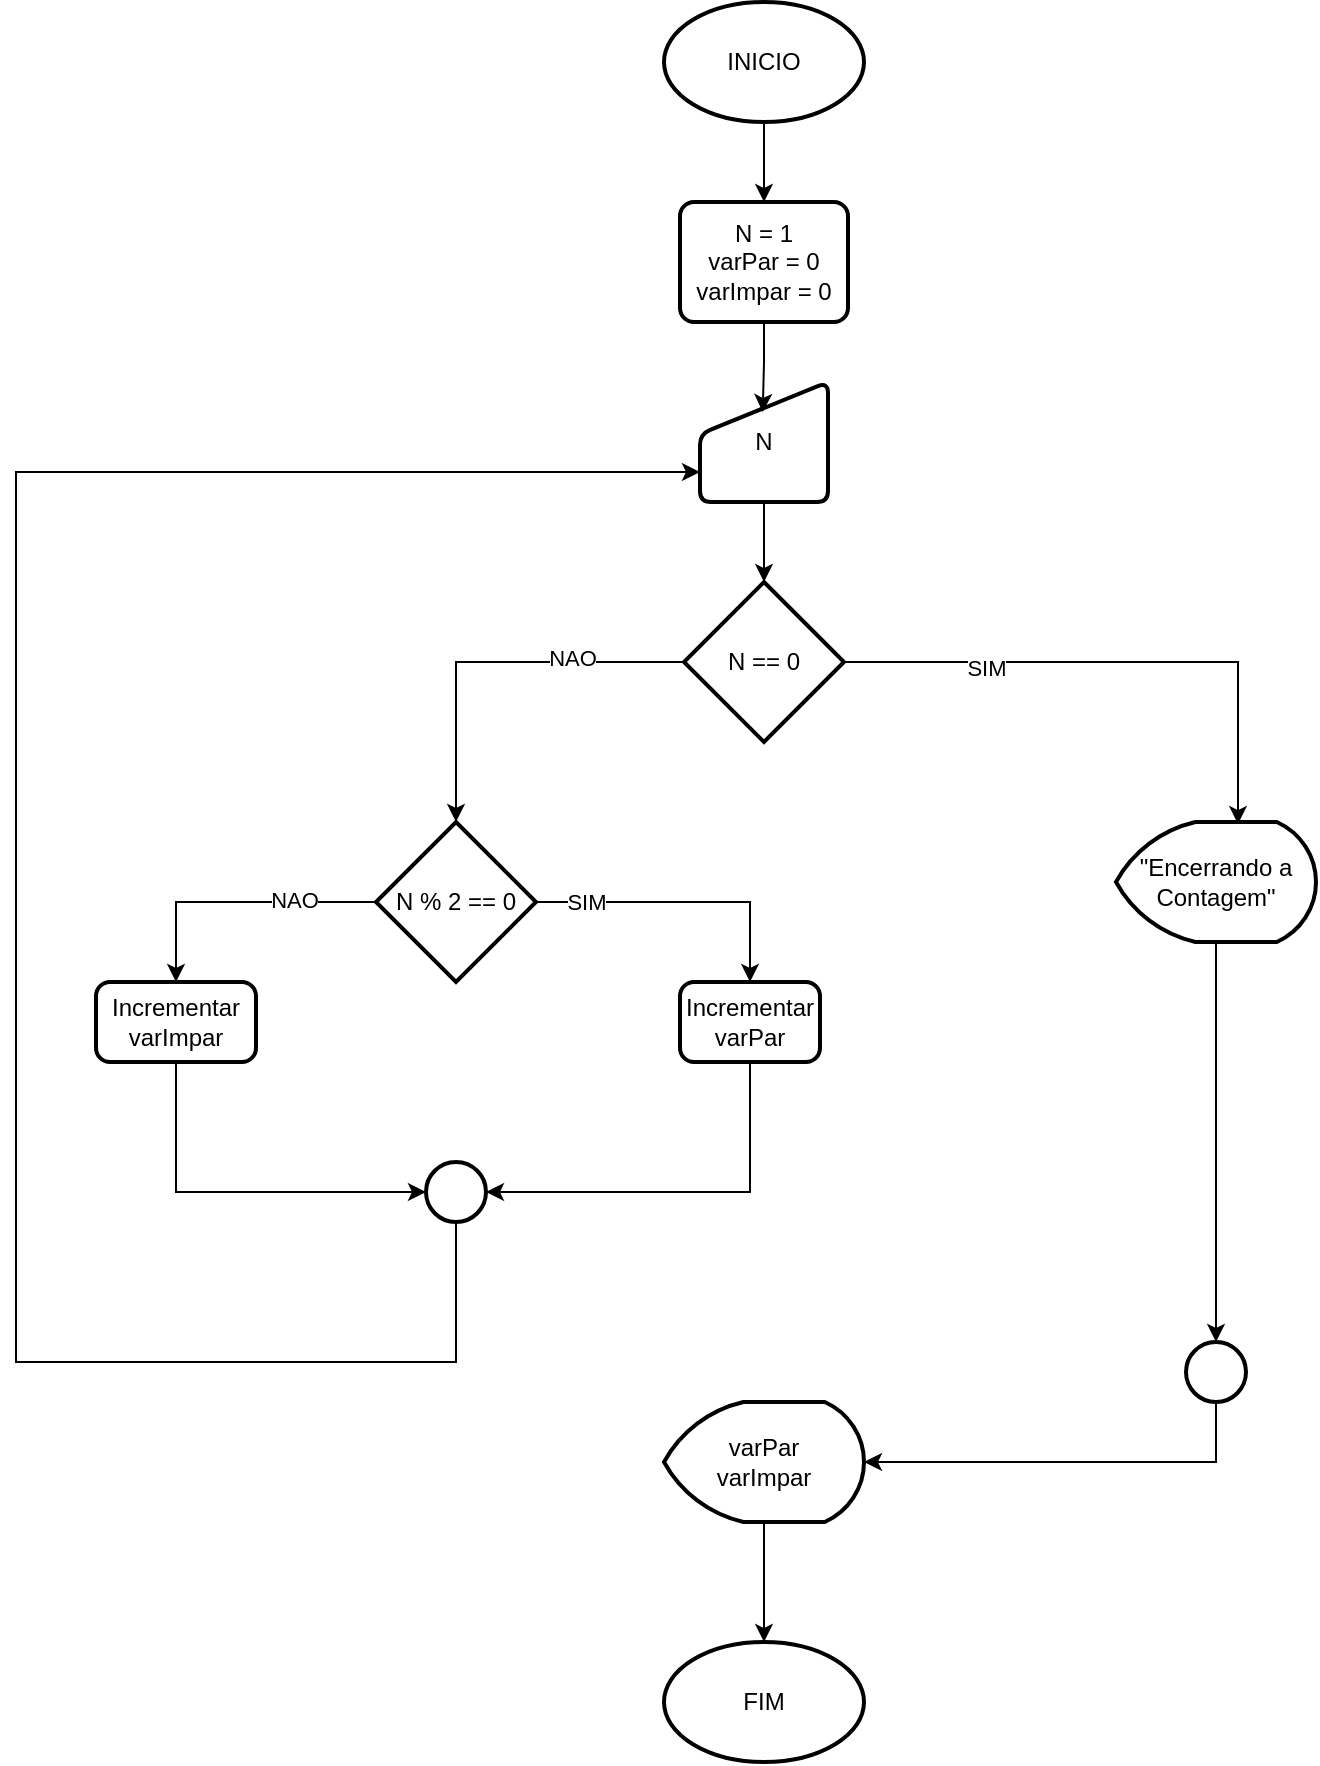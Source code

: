 <mxfile version="25.0.3">
  <diagram name="Página-1" id="VK1q7XjTVTe6b1ygqqPG">
    <mxGraphModel dx="1393" dy="763" grid="1" gridSize="10" guides="1" tooltips="1" connect="1" arrows="1" fold="1" page="1" pageScale="1" pageWidth="827" pageHeight="1169" math="0" shadow="0">
      <root>
        <mxCell id="0" />
        <mxCell id="1" parent="0" />
        <mxCell id="StDienCRjTQA4y4veLql-5" style="edgeStyle=orthogonalEdgeStyle;rounded=0;orthogonalLoop=1;jettySize=auto;html=1;entryX=0.5;entryY=0;entryDx=0;entryDy=0;" edge="1" parent="1" source="StDienCRjTQA4y4veLql-1" target="StDienCRjTQA4y4veLql-4">
          <mxGeometry relative="1" as="geometry" />
        </mxCell>
        <mxCell id="StDienCRjTQA4y4veLql-1" value="INICIO" style="strokeWidth=2;html=1;shape=mxgraph.flowchart.start_1;whiteSpace=wrap;" vertex="1" parent="1">
          <mxGeometry x="364" y="30" width="100" height="60" as="geometry" />
        </mxCell>
        <mxCell id="StDienCRjTQA4y4veLql-2" value="FIM" style="strokeWidth=2;html=1;shape=mxgraph.flowchart.start_1;whiteSpace=wrap;" vertex="1" parent="1">
          <mxGeometry x="364" y="850" width="100" height="60" as="geometry" />
        </mxCell>
        <mxCell id="StDienCRjTQA4y4veLql-4" value="N = 1&lt;div&gt;varPar = 0&lt;/div&gt;&lt;div&gt;varImpar = 0&lt;/div&gt;" style="rounded=1;whiteSpace=wrap;html=1;absoluteArcSize=1;arcSize=14;strokeWidth=2;" vertex="1" parent="1">
          <mxGeometry x="372" y="130" width="84" height="60" as="geometry" />
        </mxCell>
        <mxCell id="StDienCRjTQA4y4veLql-15" value="N" style="html=1;strokeWidth=2;shape=manualInput;whiteSpace=wrap;rounded=1;size=26;arcSize=11;" vertex="1" parent="1">
          <mxGeometry x="382" y="220" width="64" height="60" as="geometry" />
        </mxCell>
        <mxCell id="StDienCRjTQA4y4veLql-17" style="edgeStyle=orthogonalEdgeStyle;rounded=0;orthogonalLoop=1;jettySize=auto;html=1;entryX=0.49;entryY=0.25;entryDx=0;entryDy=0;entryPerimeter=0;" edge="1" parent="1" source="StDienCRjTQA4y4veLql-4" target="StDienCRjTQA4y4veLql-15">
          <mxGeometry relative="1" as="geometry" />
        </mxCell>
        <mxCell id="StDienCRjTQA4y4veLql-18" value="N == 0" style="strokeWidth=2;html=1;shape=mxgraph.flowchart.decision;whiteSpace=wrap;" vertex="1" parent="1">
          <mxGeometry x="374" y="320" width="80" height="80" as="geometry" />
        </mxCell>
        <mxCell id="StDienCRjTQA4y4veLql-19" style="edgeStyle=orthogonalEdgeStyle;rounded=0;orthogonalLoop=1;jettySize=auto;html=1;entryX=0.5;entryY=0;entryDx=0;entryDy=0;entryPerimeter=0;" edge="1" parent="1" source="StDienCRjTQA4y4veLql-15" target="StDienCRjTQA4y4veLql-18">
          <mxGeometry relative="1" as="geometry" />
        </mxCell>
        <mxCell id="StDienCRjTQA4y4veLql-20" value="&quot;Encerrando a Contagem&quot;" style="strokeWidth=2;html=1;shape=mxgraph.flowchart.display;whiteSpace=wrap;" vertex="1" parent="1">
          <mxGeometry x="590" y="440" width="100" height="60" as="geometry" />
        </mxCell>
        <mxCell id="StDienCRjTQA4y4veLql-21" style="edgeStyle=orthogonalEdgeStyle;rounded=0;orthogonalLoop=1;jettySize=auto;html=1;entryX=0.61;entryY=0.017;entryDx=0;entryDy=0;entryPerimeter=0;" edge="1" parent="1" source="StDienCRjTQA4y4veLql-18" target="StDienCRjTQA4y4veLql-20">
          <mxGeometry relative="1" as="geometry" />
        </mxCell>
        <mxCell id="StDienCRjTQA4y4veLql-41" value="SIM" style="edgeLabel;html=1;align=center;verticalAlign=middle;resizable=0;points=[];" vertex="1" connectable="0" parent="StDienCRjTQA4y4veLql-21">
          <mxGeometry x="-0.489" y="-3" relative="1" as="geometry">
            <mxPoint as="offset" />
          </mxGeometry>
        </mxCell>
        <mxCell id="StDienCRjTQA4y4veLql-25" style="edgeStyle=orthogonalEdgeStyle;rounded=0;orthogonalLoop=1;jettySize=auto;html=1;entryX=0.5;entryY=0;entryDx=0;entryDy=0;" edge="1" parent="1" source="StDienCRjTQA4y4veLql-22" target="StDienCRjTQA4y4veLql-24">
          <mxGeometry relative="1" as="geometry" />
        </mxCell>
        <mxCell id="StDienCRjTQA4y4veLql-29" value="SIM" style="edgeLabel;html=1;align=center;verticalAlign=middle;resizable=0;points=[];" vertex="1" connectable="0" parent="StDienCRjTQA4y4veLql-25">
          <mxGeometry x="-0.66" relative="1" as="geometry">
            <mxPoint as="offset" />
          </mxGeometry>
        </mxCell>
        <mxCell id="StDienCRjTQA4y4veLql-27" style="edgeStyle=orthogonalEdgeStyle;rounded=0;orthogonalLoop=1;jettySize=auto;html=1;entryX=0.5;entryY=0;entryDx=0;entryDy=0;" edge="1" parent="1" source="StDienCRjTQA4y4veLql-22" target="StDienCRjTQA4y4veLql-26">
          <mxGeometry relative="1" as="geometry" />
        </mxCell>
        <mxCell id="StDienCRjTQA4y4veLql-28" value="NAO" style="edgeLabel;html=1;align=center;verticalAlign=middle;resizable=0;points=[];" vertex="1" connectable="0" parent="StDienCRjTQA4y4veLql-27">
          <mxGeometry x="-0.414" y="-1" relative="1" as="geometry">
            <mxPoint as="offset" />
          </mxGeometry>
        </mxCell>
        <mxCell id="StDienCRjTQA4y4veLql-22" value="N % 2 == 0" style="strokeWidth=2;html=1;shape=mxgraph.flowchart.decision;whiteSpace=wrap;" vertex="1" parent="1">
          <mxGeometry x="220" y="440" width="80" height="80" as="geometry" />
        </mxCell>
        <mxCell id="StDienCRjTQA4y4veLql-23" style="edgeStyle=orthogonalEdgeStyle;rounded=0;orthogonalLoop=1;jettySize=auto;html=1;entryX=0.5;entryY=0;entryDx=0;entryDy=0;entryPerimeter=0;" edge="1" parent="1" source="StDienCRjTQA4y4veLql-18" target="StDienCRjTQA4y4veLql-22">
          <mxGeometry relative="1" as="geometry" />
        </mxCell>
        <mxCell id="StDienCRjTQA4y4veLql-42" value="NAO" style="edgeLabel;html=1;align=center;verticalAlign=middle;resizable=0;points=[];" vertex="1" connectable="0" parent="StDienCRjTQA4y4veLql-23">
          <mxGeometry x="-0.423" y="-2" relative="1" as="geometry">
            <mxPoint as="offset" />
          </mxGeometry>
        </mxCell>
        <mxCell id="StDienCRjTQA4y4veLql-24" value="Incrementar varPar" style="rounded=1;whiteSpace=wrap;html=1;absoluteArcSize=1;arcSize=14;strokeWidth=2;" vertex="1" parent="1">
          <mxGeometry x="372" y="520" width="70" height="40" as="geometry" />
        </mxCell>
        <mxCell id="StDienCRjTQA4y4veLql-26" value="Incrementar varImpar" style="rounded=1;whiteSpace=wrap;html=1;absoluteArcSize=1;arcSize=14;strokeWidth=2;" vertex="1" parent="1">
          <mxGeometry x="80" y="520" width="80" height="40" as="geometry" />
        </mxCell>
        <mxCell id="StDienCRjTQA4y4veLql-34" style="edgeStyle=orthogonalEdgeStyle;rounded=0;orthogonalLoop=1;jettySize=auto;html=1;entryX=0;entryY=0.75;entryDx=0;entryDy=0;" edge="1" parent="1" source="StDienCRjTQA4y4veLql-31" target="StDienCRjTQA4y4veLql-15">
          <mxGeometry relative="1" as="geometry">
            <Array as="points">
              <mxPoint x="260" y="710" />
              <mxPoint x="40" y="710" />
              <mxPoint x="40" y="265" />
            </Array>
          </mxGeometry>
        </mxCell>
        <mxCell id="StDienCRjTQA4y4veLql-31" value="" style="strokeWidth=2;html=1;shape=mxgraph.flowchart.start_2;whiteSpace=wrap;" vertex="1" parent="1">
          <mxGeometry x="245" y="610" width="30" height="30" as="geometry" />
        </mxCell>
        <mxCell id="StDienCRjTQA4y4veLql-32" style="edgeStyle=orthogonalEdgeStyle;rounded=0;orthogonalLoop=1;jettySize=auto;html=1;entryX=0;entryY=0.5;entryDx=0;entryDy=0;entryPerimeter=0;" edge="1" parent="1" source="StDienCRjTQA4y4veLql-26" target="StDienCRjTQA4y4veLql-31">
          <mxGeometry relative="1" as="geometry">
            <Array as="points">
              <mxPoint x="120" y="625" />
            </Array>
          </mxGeometry>
        </mxCell>
        <mxCell id="StDienCRjTQA4y4veLql-33" style="edgeStyle=orthogonalEdgeStyle;rounded=0;orthogonalLoop=1;jettySize=auto;html=1;entryX=1;entryY=0.5;entryDx=0;entryDy=0;entryPerimeter=0;" edge="1" parent="1" source="StDienCRjTQA4y4veLql-24" target="StDienCRjTQA4y4veLql-31">
          <mxGeometry relative="1" as="geometry">
            <Array as="points">
              <mxPoint x="407" y="625" />
            </Array>
          </mxGeometry>
        </mxCell>
        <mxCell id="StDienCRjTQA4y4veLql-36" value="" style="strokeWidth=2;html=1;shape=mxgraph.flowchart.start_2;whiteSpace=wrap;" vertex="1" parent="1">
          <mxGeometry x="625" y="700" width="30" height="30" as="geometry" />
        </mxCell>
        <mxCell id="StDienCRjTQA4y4veLql-37" style="edgeStyle=orthogonalEdgeStyle;rounded=0;orthogonalLoop=1;jettySize=auto;html=1;entryX=0.5;entryY=0;entryDx=0;entryDy=0;entryPerimeter=0;" edge="1" parent="1" source="StDienCRjTQA4y4veLql-20" target="StDienCRjTQA4y4veLql-36">
          <mxGeometry relative="1" as="geometry" />
        </mxCell>
        <mxCell id="StDienCRjTQA4y4veLql-38" value="varPar&lt;div&gt;varImpar&lt;/div&gt;" style="strokeWidth=2;html=1;shape=mxgraph.flowchart.display;whiteSpace=wrap;" vertex="1" parent="1">
          <mxGeometry x="364" y="730" width="100" height="60" as="geometry" />
        </mxCell>
        <mxCell id="StDienCRjTQA4y4veLql-39" style="edgeStyle=orthogonalEdgeStyle;rounded=0;orthogonalLoop=1;jettySize=auto;html=1;entryX=0.5;entryY=0;entryDx=0;entryDy=0;entryPerimeter=0;" edge="1" parent="1" source="StDienCRjTQA4y4veLql-38" target="StDienCRjTQA4y4veLql-2">
          <mxGeometry relative="1" as="geometry" />
        </mxCell>
        <mxCell id="StDienCRjTQA4y4veLql-40" style="edgeStyle=orthogonalEdgeStyle;rounded=0;orthogonalLoop=1;jettySize=auto;html=1;entryX=1;entryY=0.5;entryDx=0;entryDy=0;entryPerimeter=0;" edge="1" parent="1" source="StDienCRjTQA4y4veLql-36" target="StDienCRjTQA4y4veLql-38">
          <mxGeometry relative="1" as="geometry">
            <Array as="points">
              <mxPoint x="640" y="760" />
            </Array>
          </mxGeometry>
        </mxCell>
      </root>
    </mxGraphModel>
  </diagram>
</mxfile>
